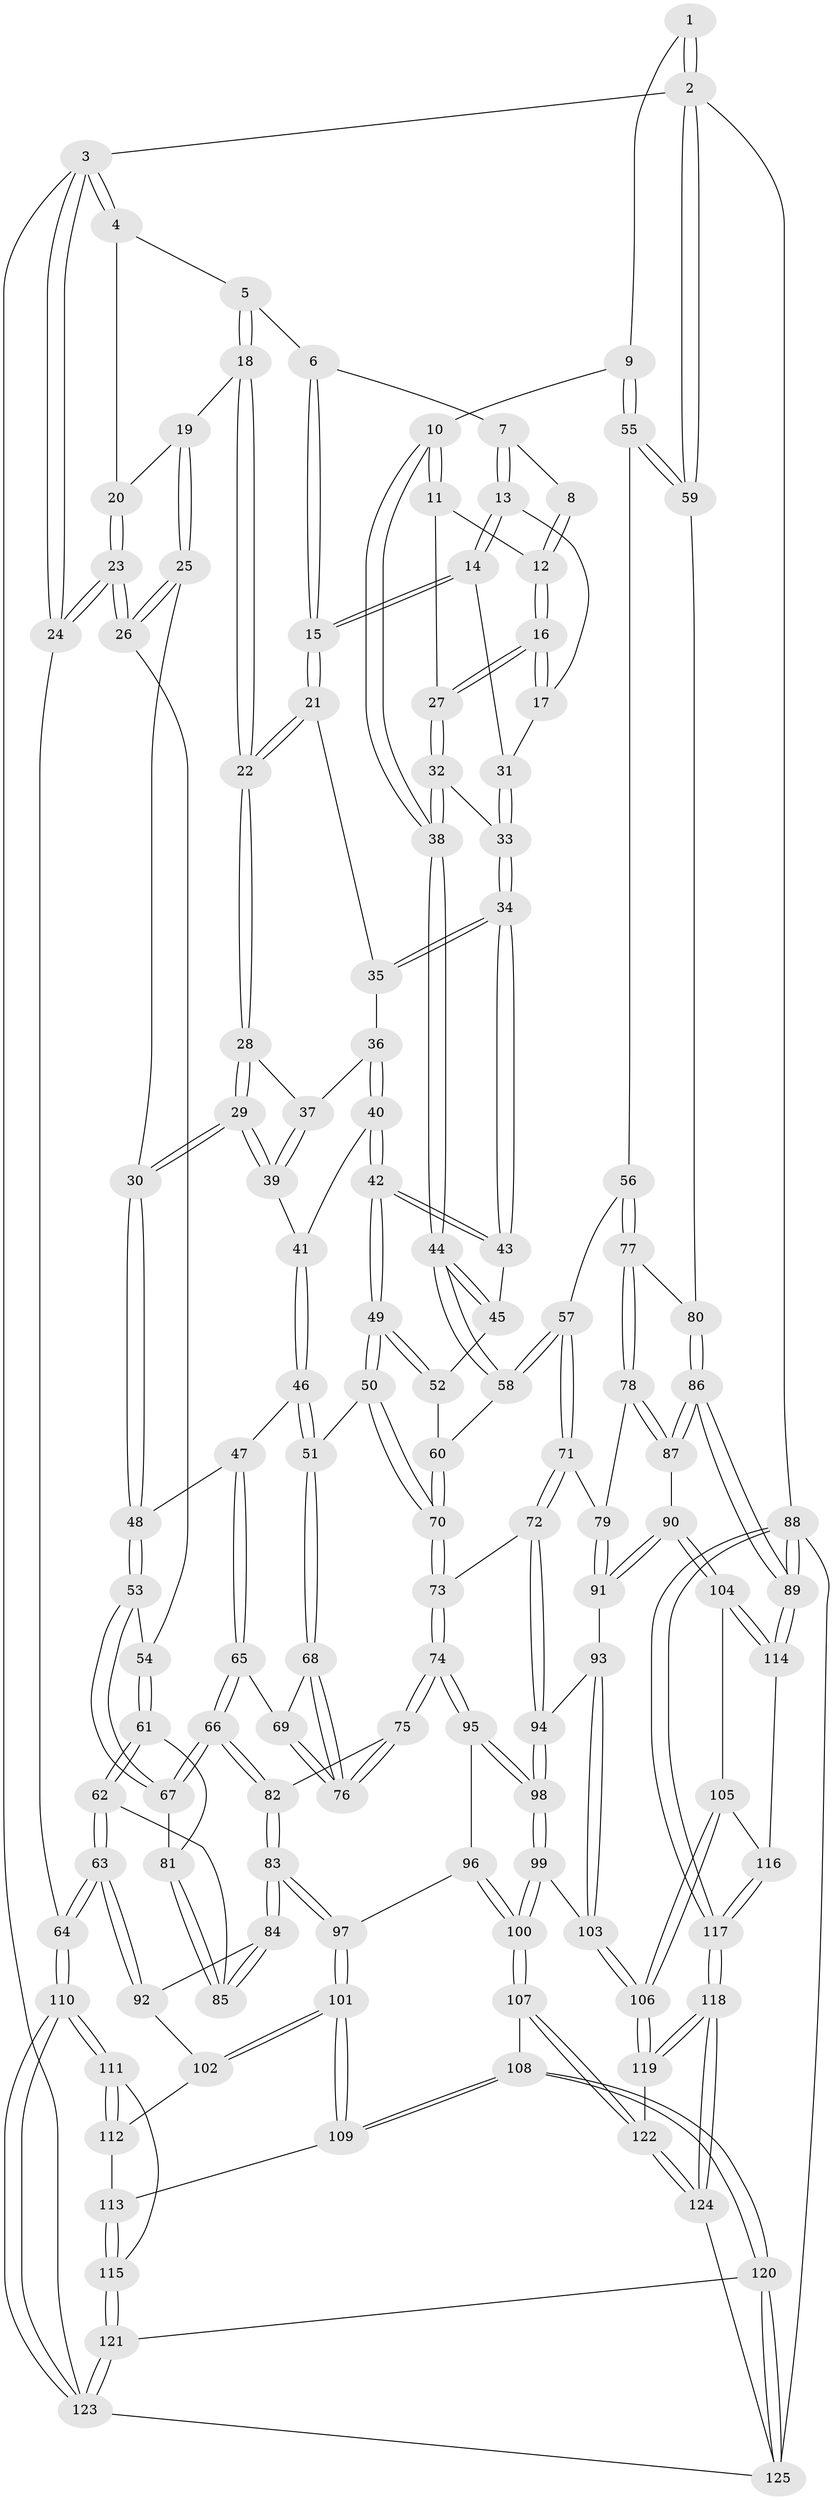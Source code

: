 // Generated by graph-tools (version 1.1) at 2025/51/03/09/25 03:51:05]
// undirected, 125 vertices, 309 edges
graph export_dot {
graph [start="1"]
  node [color=gray90,style=filled];
  1 [pos="+0.8619685387372003+0"];
  2 [pos="+1+0"];
  3 [pos="+0+0"];
  4 [pos="+0.10319928461739547+0"];
  5 [pos="+0.3345985540769659+0"];
  6 [pos="+0.48612593001184146+0"];
  7 [pos="+0.6324161974495592+0"];
  8 [pos="+0.8584762819420173+0"];
  9 [pos="+0.9658388883420083+0.20102582878537367"];
  10 [pos="+0.9185052356322667+0.20512980573721473"];
  11 [pos="+0.8272765056319583+0.05618328413025369"];
  12 [pos="+0.8207018585546477+0.017510908222776712"];
  13 [pos="+0.6356069495980591+0"];
  14 [pos="+0.4976761012301766+0.10246728534170557"];
  15 [pos="+0.48895789271578455+0.10379479751380098"];
  16 [pos="+0.687825983007269+0.08789393716959941"];
  17 [pos="+0.6603071339871222+0.040023317637271155"];
  18 [pos="+0.3181582978136678+0"];
  19 [pos="+0.1733882614147263+0.04419296416733134"];
  20 [pos="+0.11912215219571638+0.02845561655953118"];
  21 [pos="+0.4764607357543683+0.10979056943168546"];
  22 [pos="+0.33727880316429903+0.09211704502404322"];
  23 [pos="+0+0.2198535994598522"];
  24 [pos="+0+0.20252313442960077"];
  25 [pos="+0.14713578500309182+0.21977794903720754"];
  26 [pos="+0.06029097755911576+0.24541067022800614"];
  27 [pos="+0.6964278165101512+0.11056006015605627"];
  28 [pos="+0.3311652818023668+0.1065429270663658"];
  29 [pos="+0.2913197220817891+0.1840706843314673"];
  30 [pos="+0.2642322961812033+0.2067634340769861"];
  31 [pos="+0.5529762143221055+0.12475154414125954"];
  32 [pos="+0.7046957112345409+0.15588480117502426"];
  33 [pos="+0.5980081449896694+0.20547382348640844"];
  34 [pos="+0.5859168620843607+0.22253485326700995"];
  35 [pos="+0.4825301472548503+0.13993146524328612"];
  36 [pos="+0.48255523823361113+0.21465995092516546"];
  37 [pos="+0.4755032366012723+0.21265003267680443"];
  38 [pos="+0.8156649819738014+0.2444307075556192"];
  39 [pos="+0.3372171859330792+0.2083076722737015"];
  40 [pos="+0.5031114542873731+0.2508449357753396"];
  41 [pos="+0.4241509295629778+0.2720787411403088"];
  42 [pos="+0.5406474510583534+0.26848568724639765"];
  43 [pos="+0.5696293465413124+0.25315629326451017"];
  44 [pos="+0.7853895679750754+0.30638648309930205"];
  45 [pos="+0.6245463623537502+0.2934687304904231"];
  46 [pos="+0.4094714120682811+0.38907181327182416"];
  47 [pos="+0.39095894480909676+0.3876511203663655"];
  48 [pos="+0.30500657238659357+0.32279520590170974"];
  49 [pos="+0.512254518484654+0.3946289131952143"];
  50 [pos="+0.5046870734629926+0.4072811757305779"];
  51 [pos="+0.45964662667821204+0.41479980823493723"];
  52 [pos="+0.6281249715965315+0.36455186758961244"];
  53 [pos="+0.20454985968491837+0.46160634455111615"];
  54 [pos="+0.09761316440307577+0.32144372396759624"];
  55 [pos="+1+0.22732316379842593"];
  56 [pos="+0.8842073403134453+0.45988525695375937"];
  57 [pos="+0.8207343023061265+0.410970386145139"];
  58 [pos="+0.7784053575230228+0.35055436309362964"];
  59 [pos="+1+0.24179558242419769"];
  60 [pos="+0.7035219497637338+0.4072768660409172"];
  61 [pos="+0.042491552866048145+0.5539377653702696"];
  62 [pos="+0.0026857670998692985+0.581319829833011"];
  63 [pos="+0+0.6500154366134541"];
  64 [pos="+0+0.6564982966096916"];
  65 [pos="+0.26066216978823803+0.5135458513517526"];
  66 [pos="+0.25272203426547435+0.5166450020203122"];
  67 [pos="+0.2109252129994051+0.48878624775762486"];
  68 [pos="+0.43659872738754113+0.48188634316774065"];
  69 [pos="+0.3080312389822184+0.5167346184623601"];
  70 [pos="+0.6334638133171931+0.543226922754774"];
  71 [pos="+0.7258503632074992+0.6000617848159598"];
  72 [pos="+0.6894130928742271+0.6036145492469825"];
  73 [pos="+0.6354595694838133+0.5554303843919048"];
  74 [pos="+0.4631892938719019+0.633603847693229"];
  75 [pos="+0.45796770019609623+0.6233959907760972"];
  76 [pos="+0.43818197715595764+0.5689557772470268"];
  77 [pos="+0.9062195958589683+0.5052320725168509"];
  78 [pos="+0.8854662317919594+0.5889760342494342"];
  79 [pos="+0.8083551086305617+0.6090726653030613"];
  80 [pos="+1+0.41252826970388523"];
  81 [pos="+0.20885611570249588+0.4898410032780221"];
  82 [pos="+0.2555096882169169+0.5304279695417686"];
  83 [pos="+0.26751235138551244+0.6821218065152407"];
  84 [pos="+0.21303857827906308+0.6873710837787674"];
  85 [pos="+0.1432726465507849+0.630064851681991"];
  86 [pos="+1+0.7098923055215027"];
  87 [pos="+0.9754422711912961+0.6657853222756166"];
  88 [pos="+1+1"];
  89 [pos="+1+1"];
  90 [pos="+0.8890993322820058+0.774748136911065"];
  91 [pos="+0.8275479774824366+0.7575106669859255"];
  92 [pos="+0.1588385505684975+0.7163511499854027"];
  93 [pos="+0.7988664293643684+0.7706552333193939"];
  94 [pos="+0.6846868391215067+0.638119085847853"];
  95 [pos="+0.4538623521112164+0.6543921770563238"];
  96 [pos="+0.44908752190079626+0.659329623207821"];
  97 [pos="+0.29670087418575397+0.7081677147675279"];
  98 [pos="+0.6357342348939374+0.7855281999101179"];
  99 [pos="+0.637054092204829+0.8285490804239902"];
  100 [pos="+0.49494685264345917+0.9367450691724076"];
  101 [pos="+0.2987421718263889+0.7961825333527295"];
  102 [pos="+0.1382113677951879+0.7918255151628415"];
  103 [pos="+0.7233269393040516+0.8564923304075784"];
  104 [pos="+0.8933319938500495+0.7926522180362544"];
  105 [pos="+0.853896213367228+0.8667173104997736"];
  106 [pos="+0.7391447459086792+0.873321444246592"];
  107 [pos="+0.4929869989875188+0.93953700253817"];
  108 [pos="+0.3258035701408508+0.8583473178408542"];
  109 [pos="+0.30181893869797954+0.8147987050232368"];
  110 [pos="+0+0.6605929616868873"];
  111 [pos="+0.08759071698066567+0.857915417730145"];
  112 [pos="+0.13782891243747766+0.7923895579368585"];
  113 [pos="+0.2367136993378507+0.8343348720823565"];
  114 [pos="+0.9799903107502186+0.8568965666111419"];
  115 [pos="+0.10125579715314187+0.8825410201927899"];
  116 [pos="+0.86788840758303+0.8844434556843397"];
  117 [pos="+1+1"];
  118 [pos="+1+1"];
  119 [pos="+0.7511559776062964+0.917792792771999"];
  120 [pos="+0.16481224363274122+1"];
  121 [pos="+0.11016104195996632+0.9407910182589743"];
  122 [pos="+0.5052184171113631+1"];
  123 [pos="+0+1"];
  124 [pos="+0.5050873059323205+1"];
  125 [pos="+0.1829041425761875+1"];
  1 -- 2;
  1 -- 2;
  1 -- 9;
  2 -- 3;
  2 -- 59;
  2 -- 59;
  2 -- 88;
  3 -- 4;
  3 -- 4;
  3 -- 24;
  3 -- 24;
  3 -- 123;
  4 -- 5;
  4 -- 20;
  5 -- 6;
  5 -- 18;
  5 -- 18;
  6 -- 7;
  6 -- 15;
  6 -- 15;
  7 -- 8;
  7 -- 13;
  7 -- 13;
  8 -- 12;
  8 -- 12;
  9 -- 10;
  9 -- 55;
  9 -- 55;
  10 -- 11;
  10 -- 11;
  10 -- 38;
  10 -- 38;
  11 -- 12;
  11 -- 27;
  12 -- 16;
  12 -- 16;
  13 -- 14;
  13 -- 14;
  13 -- 17;
  14 -- 15;
  14 -- 15;
  14 -- 31;
  15 -- 21;
  15 -- 21;
  16 -- 17;
  16 -- 17;
  16 -- 27;
  16 -- 27;
  17 -- 31;
  18 -- 19;
  18 -- 22;
  18 -- 22;
  19 -- 20;
  19 -- 25;
  19 -- 25;
  20 -- 23;
  20 -- 23;
  21 -- 22;
  21 -- 22;
  21 -- 35;
  22 -- 28;
  22 -- 28;
  23 -- 24;
  23 -- 24;
  23 -- 26;
  23 -- 26;
  24 -- 64;
  25 -- 26;
  25 -- 26;
  25 -- 30;
  26 -- 54;
  27 -- 32;
  27 -- 32;
  28 -- 29;
  28 -- 29;
  28 -- 37;
  29 -- 30;
  29 -- 30;
  29 -- 39;
  29 -- 39;
  30 -- 48;
  30 -- 48;
  31 -- 33;
  31 -- 33;
  32 -- 33;
  32 -- 38;
  32 -- 38;
  33 -- 34;
  33 -- 34;
  34 -- 35;
  34 -- 35;
  34 -- 43;
  34 -- 43;
  35 -- 36;
  36 -- 37;
  36 -- 40;
  36 -- 40;
  37 -- 39;
  37 -- 39;
  38 -- 44;
  38 -- 44;
  39 -- 41;
  40 -- 41;
  40 -- 42;
  40 -- 42;
  41 -- 46;
  41 -- 46;
  42 -- 43;
  42 -- 43;
  42 -- 49;
  42 -- 49;
  43 -- 45;
  44 -- 45;
  44 -- 45;
  44 -- 58;
  44 -- 58;
  45 -- 52;
  46 -- 47;
  46 -- 51;
  46 -- 51;
  47 -- 48;
  47 -- 65;
  47 -- 65;
  48 -- 53;
  48 -- 53;
  49 -- 50;
  49 -- 50;
  49 -- 52;
  49 -- 52;
  50 -- 51;
  50 -- 70;
  50 -- 70;
  51 -- 68;
  51 -- 68;
  52 -- 60;
  53 -- 54;
  53 -- 67;
  53 -- 67;
  54 -- 61;
  54 -- 61;
  55 -- 56;
  55 -- 59;
  55 -- 59;
  56 -- 57;
  56 -- 77;
  56 -- 77;
  57 -- 58;
  57 -- 58;
  57 -- 71;
  57 -- 71;
  58 -- 60;
  59 -- 80;
  60 -- 70;
  60 -- 70;
  61 -- 62;
  61 -- 62;
  61 -- 81;
  62 -- 63;
  62 -- 63;
  62 -- 85;
  63 -- 64;
  63 -- 64;
  63 -- 92;
  63 -- 92;
  64 -- 110;
  64 -- 110;
  65 -- 66;
  65 -- 66;
  65 -- 69;
  66 -- 67;
  66 -- 67;
  66 -- 82;
  66 -- 82;
  67 -- 81;
  68 -- 69;
  68 -- 76;
  68 -- 76;
  69 -- 76;
  69 -- 76;
  70 -- 73;
  70 -- 73;
  71 -- 72;
  71 -- 72;
  71 -- 79;
  72 -- 73;
  72 -- 94;
  72 -- 94;
  73 -- 74;
  73 -- 74;
  74 -- 75;
  74 -- 75;
  74 -- 95;
  74 -- 95;
  75 -- 76;
  75 -- 76;
  75 -- 82;
  77 -- 78;
  77 -- 78;
  77 -- 80;
  78 -- 79;
  78 -- 87;
  78 -- 87;
  79 -- 91;
  79 -- 91;
  80 -- 86;
  80 -- 86;
  81 -- 85;
  81 -- 85;
  82 -- 83;
  82 -- 83;
  83 -- 84;
  83 -- 84;
  83 -- 97;
  83 -- 97;
  84 -- 85;
  84 -- 85;
  84 -- 92;
  86 -- 87;
  86 -- 87;
  86 -- 89;
  86 -- 89;
  87 -- 90;
  88 -- 89;
  88 -- 89;
  88 -- 117;
  88 -- 117;
  88 -- 125;
  89 -- 114;
  89 -- 114;
  90 -- 91;
  90 -- 91;
  90 -- 104;
  90 -- 104;
  91 -- 93;
  92 -- 102;
  93 -- 94;
  93 -- 103;
  93 -- 103;
  94 -- 98;
  94 -- 98;
  95 -- 96;
  95 -- 98;
  95 -- 98;
  96 -- 97;
  96 -- 100;
  96 -- 100;
  97 -- 101;
  97 -- 101;
  98 -- 99;
  98 -- 99;
  99 -- 100;
  99 -- 100;
  99 -- 103;
  100 -- 107;
  100 -- 107;
  101 -- 102;
  101 -- 102;
  101 -- 109;
  101 -- 109;
  102 -- 112;
  103 -- 106;
  103 -- 106;
  104 -- 105;
  104 -- 114;
  104 -- 114;
  105 -- 106;
  105 -- 106;
  105 -- 116;
  106 -- 119;
  106 -- 119;
  107 -- 108;
  107 -- 122;
  107 -- 122;
  108 -- 109;
  108 -- 109;
  108 -- 120;
  108 -- 120;
  109 -- 113;
  110 -- 111;
  110 -- 111;
  110 -- 123;
  110 -- 123;
  111 -- 112;
  111 -- 112;
  111 -- 115;
  112 -- 113;
  113 -- 115;
  113 -- 115;
  114 -- 116;
  115 -- 121;
  115 -- 121;
  116 -- 117;
  116 -- 117;
  117 -- 118;
  117 -- 118;
  118 -- 119;
  118 -- 119;
  118 -- 124;
  118 -- 124;
  119 -- 122;
  120 -- 121;
  120 -- 125;
  120 -- 125;
  121 -- 123;
  121 -- 123;
  122 -- 124;
  122 -- 124;
  123 -- 125;
  124 -- 125;
}
